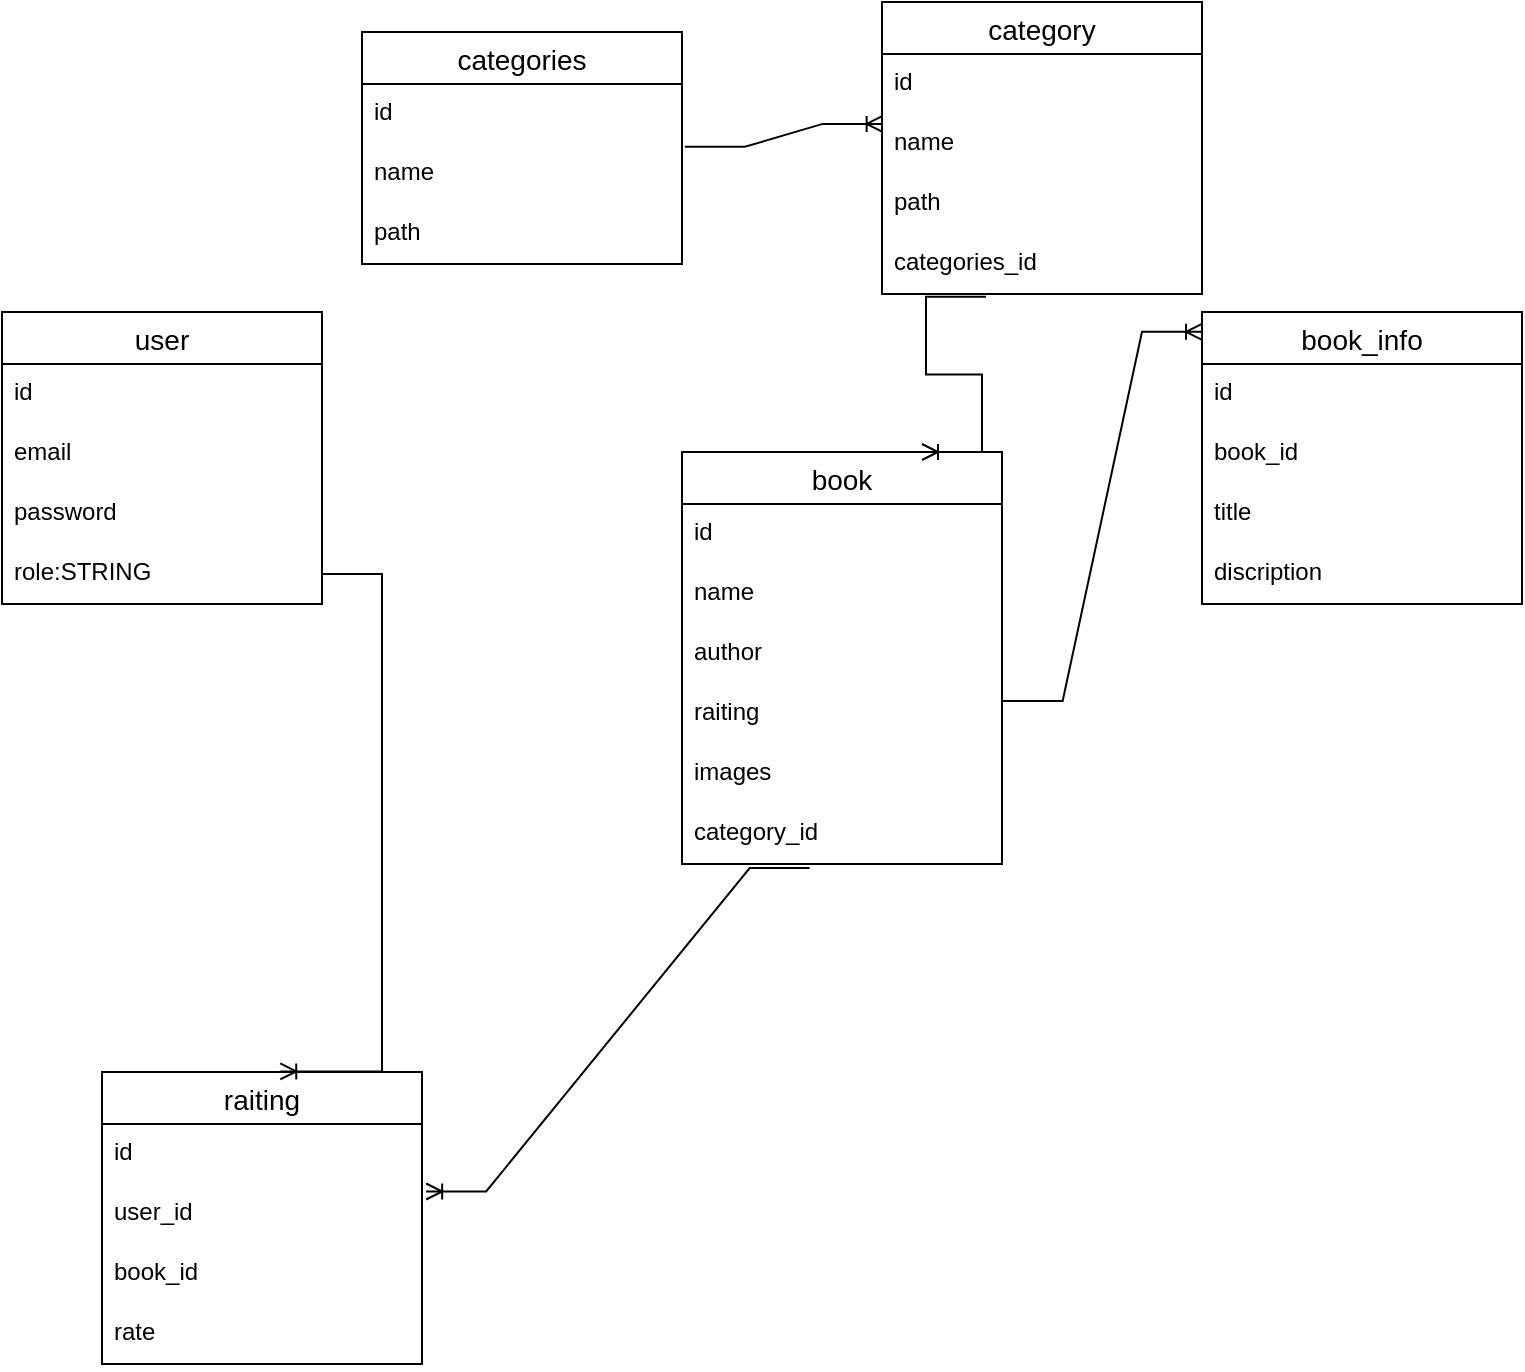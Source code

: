 <mxfile version="20.8.23" type="device"><diagram name="Страница 1" id="TYGup7X4miLCu71sXRiR"><mxGraphModel dx="1035" dy="532" grid="1" gridSize="10" guides="1" tooltips="1" connect="1" arrows="1" fold="1" page="1" pageScale="1" pageWidth="827" pageHeight="1169" math="0" shadow="0"><root><mxCell id="0"/><mxCell id="1" parent="0"/><mxCell id="YhBskUAjMxSNKpR6Pi0d-1" value="user" style="swimlane;fontStyle=0;childLayout=stackLayout;horizontal=1;startSize=26;horizontalStack=0;resizeParent=1;resizeParentMax=0;resizeLast=0;collapsible=1;marginBottom=0;align=center;fontSize=14;" parent="1" vertex="1"><mxGeometry x="160" y="160" width="160" height="146" as="geometry"/></mxCell><mxCell id="YhBskUAjMxSNKpR6Pi0d-2" value="id" style="text;strokeColor=none;fillColor=none;spacingLeft=4;spacingRight=4;overflow=hidden;rotatable=0;points=[[0,0.5],[1,0.5]];portConstraint=eastwest;fontSize=12;" parent="YhBskUAjMxSNKpR6Pi0d-1" vertex="1"><mxGeometry y="26" width="160" height="30" as="geometry"/></mxCell><mxCell id="YhBskUAjMxSNKpR6Pi0d-3" value="email" style="text;strokeColor=none;fillColor=none;spacingLeft=4;spacingRight=4;overflow=hidden;rotatable=0;points=[[0,0.5],[1,0.5]];portConstraint=eastwest;fontSize=12;" parent="YhBskUAjMxSNKpR6Pi0d-1" vertex="1"><mxGeometry y="56" width="160" height="30" as="geometry"/></mxCell><mxCell id="YhBskUAjMxSNKpR6Pi0d-4" value="password" style="text;strokeColor=none;fillColor=none;spacingLeft=4;spacingRight=4;overflow=hidden;rotatable=0;points=[[0,0.5],[1,0.5]];portConstraint=eastwest;fontSize=12;" parent="YhBskUAjMxSNKpR6Pi0d-1" vertex="1"><mxGeometry y="86" width="160" height="30" as="geometry"/></mxCell><mxCell id="YhBskUAjMxSNKpR6Pi0d-5" value="role:STRING" style="text;strokeColor=none;fillColor=none;spacingLeft=4;spacingRight=4;overflow=hidden;rotatable=0;points=[[0,0.5],[1,0.5]];portConstraint=eastwest;fontSize=12;" parent="YhBskUAjMxSNKpR6Pi0d-1" vertex="1"><mxGeometry y="116" width="160" height="30" as="geometry"/></mxCell><mxCell id="YhBskUAjMxSNKpR6Pi0d-7" value="book" style="swimlane;fontStyle=0;childLayout=stackLayout;horizontal=1;startSize=26;horizontalStack=0;resizeParent=1;resizeParentMax=0;resizeLast=0;collapsible=1;marginBottom=0;align=center;fontSize=14;" parent="1" vertex="1"><mxGeometry x="500" y="230" width="160" height="206" as="geometry"/></mxCell><mxCell id="YhBskUAjMxSNKpR6Pi0d-8" value="id" style="text;strokeColor=none;fillColor=none;spacingLeft=4;spacingRight=4;overflow=hidden;rotatable=0;points=[[0,0.5],[1,0.5]];portConstraint=eastwest;fontSize=12;" parent="YhBskUAjMxSNKpR6Pi0d-7" vertex="1"><mxGeometry y="26" width="160" height="30" as="geometry"/></mxCell><mxCell id="YhBskUAjMxSNKpR6Pi0d-9" value="name" style="text;strokeColor=none;fillColor=none;spacingLeft=4;spacingRight=4;overflow=hidden;rotatable=0;points=[[0,0.5],[1,0.5]];portConstraint=eastwest;fontSize=12;" parent="YhBskUAjMxSNKpR6Pi0d-7" vertex="1"><mxGeometry y="56" width="160" height="30" as="geometry"/></mxCell><mxCell id="YhBskUAjMxSNKpR6Pi0d-10" value="author" style="text;strokeColor=none;fillColor=none;spacingLeft=4;spacingRight=4;overflow=hidden;rotatable=0;points=[[0,0.5],[1,0.5]];portConstraint=eastwest;fontSize=12;" parent="YhBskUAjMxSNKpR6Pi0d-7" vertex="1"><mxGeometry y="86" width="160" height="30" as="geometry"/></mxCell><mxCell id="YhBskUAjMxSNKpR6Pi0d-12" value="raiting" style="text;strokeColor=none;fillColor=none;spacingLeft=4;spacingRight=4;overflow=hidden;rotatable=0;points=[[0,0.5],[1,0.5]];portConstraint=eastwest;fontSize=12;" parent="YhBskUAjMxSNKpR6Pi0d-7" vertex="1"><mxGeometry y="116" width="160" height="30" as="geometry"/></mxCell><mxCell id="20Ufd6EmBjZNeOWNx65H-1" value="images" style="text;strokeColor=none;fillColor=none;spacingLeft=4;spacingRight=4;overflow=hidden;rotatable=0;points=[[0,0.5],[1,0.5]];portConstraint=eastwest;fontSize=12;" vertex="1" parent="YhBskUAjMxSNKpR6Pi0d-7"><mxGeometry y="146" width="160" height="30" as="geometry"/></mxCell><mxCell id="YhBskUAjMxSNKpR6Pi0d-11" value="category_id&#10;" style="text;strokeColor=none;fillColor=none;spacingLeft=4;spacingRight=4;overflow=hidden;rotatable=0;points=[[0,0.5],[1,0.5]];portConstraint=eastwest;fontSize=12;" parent="YhBskUAjMxSNKpR6Pi0d-7" vertex="1"><mxGeometry y="176" width="160" height="30" as="geometry"/></mxCell><mxCell id="20Ufd6EmBjZNeOWNx65H-2" value="categories" style="swimlane;fontStyle=0;childLayout=stackLayout;horizontal=1;startSize=26;horizontalStack=0;resizeParent=1;resizeParentMax=0;resizeLast=0;collapsible=1;marginBottom=0;align=center;fontSize=14;" vertex="1" parent="1"><mxGeometry x="340" y="20" width="160" height="116" as="geometry"/></mxCell><mxCell id="20Ufd6EmBjZNeOWNx65H-4" value="id" style="text;strokeColor=none;fillColor=none;spacingLeft=4;spacingRight=4;overflow=hidden;rotatable=0;points=[[0,0.5],[1,0.5]];portConstraint=eastwest;fontSize=12;" vertex="1" parent="20Ufd6EmBjZNeOWNx65H-2"><mxGeometry y="26" width="160" height="30" as="geometry"/></mxCell><mxCell id="20Ufd6EmBjZNeOWNx65H-3" value="name" style="text;strokeColor=none;fillColor=none;spacingLeft=4;spacingRight=4;overflow=hidden;rotatable=0;points=[[0,0.5],[1,0.5]];portConstraint=eastwest;fontSize=12;" vertex="1" parent="20Ufd6EmBjZNeOWNx65H-2"><mxGeometry y="56" width="160" height="30" as="geometry"/></mxCell><mxCell id="20Ufd6EmBjZNeOWNx65H-5" value="path" style="text;strokeColor=none;fillColor=none;spacingLeft=4;spacingRight=4;overflow=hidden;rotatable=0;points=[[0,0.5],[1,0.5]];portConstraint=eastwest;fontSize=12;" vertex="1" parent="20Ufd6EmBjZNeOWNx65H-2"><mxGeometry y="86" width="160" height="30" as="geometry"/></mxCell><mxCell id="20Ufd6EmBjZNeOWNx65H-8" value="" style="edgeStyle=entityRelationEdgeStyle;fontSize=12;html=1;endArrow=ERoneToMany;rounded=0;exitX=0.325;exitY=1.047;exitDx=0;exitDy=0;exitPerimeter=0;entryX=0.75;entryY=0;entryDx=0;entryDy=0;" edge="1" parent="1" source="20Ufd6EmBjZNeOWNx65H-31" target="YhBskUAjMxSNKpR6Pi0d-7"><mxGeometry width="100" height="100" relative="1" as="geometry"><mxPoint x="367" y="370" as="sourcePoint"/><mxPoint x="530" y="291" as="targetPoint"/></mxGeometry></mxCell><mxCell id="20Ufd6EmBjZNeOWNx65H-12" value="book_info" style="swimlane;fontStyle=0;childLayout=stackLayout;horizontal=1;startSize=26;horizontalStack=0;resizeParent=1;resizeParentMax=0;resizeLast=0;collapsible=1;marginBottom=0;align=center;fontSize=14;" vertex="1" parent="1"><mxGeometry x="760" y="160" width="160" height="146" as="geometry"/></mxCell><mxCell id="20Ufd6EmBjZNeOWNx65H-13" value="id" style="text;strokeColor=none;fillColor=none;spacingLeft=4;spacingRight=4;overflow=hidden;rotatable=0;points=[[0,0.5],[1,0.5]];portConstraint=eastwest;fontSize=12;" vertex="1" parent="20Ufd6EmBjZNeOWNx65H-12"><mxGeometry y="26" width="160" height="30" as="geometry"/></mxCell><mxCell id="20Ufd6EmBjZNeOWNx65H-14" value="book_id" style="text;strokeColor=none;fillColor=none;spacingLeft=4;spacingRight=4;overflow=hidden;rotatable=0;points=[[0,0.5],[1,0.5]];portConstraint=eastwest;fontSize=12;" vertex="1" parent="20Ufd6EmBjZNeOWNx65H-12"><mxGeometry y="56" width="160" height="30" as="geometry"/></mxCell><mxCell id="20Ufd6EmBjZNeOWNx65H-15" value="title" style="text;strokeColor=none;fillColor=none;spacingLeft=4;spacingRight=4;overflow=hidden;rotatable=0;points=[[0,0.5],[1,0.5]];portConstraint=eastwest;fontSize=12;" vertex="1" parent="20Ufd6EmBjZNeOWNx65H-12"><mxGeometry y="86" width="160" height="30" as="geometry"/></mxCell><mxCell id="20Ufd6EmBjZNeOWNx65H-16" value="discription" style="text;strokeColor=none;fillColor=none;spacingLeft=4;spacingRight=4;overflow=hidden;rotatable=0;points=[[0,0.5],[1,0.5]];portConstraint=eastwest;fontSize=12;" vertex="1" parent="20Ufd6EmBjZNeOWNx65H-12"><mxGeometry y="116" width="160" height="30" as="geometry"/></mxCell><mxCell id="20Ufd6EmBjZNeOWNx65H-17" value="" style="edgeStyle=entityRelationEdgeStyle;fontSize=12;html=1;endArrow=ERoneToMany;rounded=0;exitX=1.002;exitY=0.282;exitDx=0;exitDy=0;exitPerimeter=0;entryX=0;entryY=0.068;entryDx=0;entryDy=0;entryPerimeter=0;" edge="1" parent="1" source="YhBskUAjMxSNKpR6Pi0d-12" target="20Ufd6EmBjZNeOWNx65H-12"><mxGeometry width="100" height="100" relative="1" as="geometry"><mxPoint x="680" y="306" as="sourcePoint"/><mxPoint x="770" y="176" as="targetPoint"/></mxGeometry></mxCell><mxCell id="20Ufd6EmBjZNeOWNx65H-18" value="raiting" style="swimlane;fontStyle=0;childLayout=stackLayout;horizontal=1;startSize=26;horizontalStack=0;resizeParent=1;resizeParentMax=0;resizeLast=0;collapsible=1;marginBottom=0;align=center;fontSize=14;" vertex="1" parent="1"><mxGeometry x="210" y="540" width="160" height="146" as="geometry"/></mxCell><mxCell id="20Ufd6EmBjZNeOWNx65H-19" value="id" style="text;strokeColor=none;fillColor=none;spacingLeft=4;spacingRight=4;overflow=hidden;rotatable=0;points=[[0,0.5],[1,0.5]];portConstraint=eastwest;fontSize=12;" vertex="1" parent="20Ufd6EmBjZNeOWNx65H-18"><mxGeometry y="26" width="160" height="30" as="geometry"/></mxCell><mxCell id="20Ufd6EmBjZNeOWNx65H-20" value="user_id" style="text;strokeColor=none;fillColor=none;spacingLeft=4;spacingRight=4;overflow=hidden;rotatable=0;points=[[0,0.5],[1,0.5]];portConstraint=eastwest;fontSize=12;" vertex="1" parent="20Ufd6EmBjZNeOWNx65H-18"><mxGeometry y="56" width="160" height="30" as="geometry"/></mxCell><mxCell id="20Ufd6EmBjZNeOWNx65H-21" value="book_id" style="text;strokeColor=none;fillColor=none;spacingLeft=4;spacingRight=4;overflow=hidden;rotatable=0;points=[[0,0.5],[1,0.5]];portConstraint=eastwest;fontSize=12;" vertex="1" parent="20Ufd6EmBjZNeOWNx65H-18"><mxGeometry y="86" width="160" height="30" as="geometry"/></mxCell><mxCell id="20Ufd6EmBjZNeOWNx65H-22" value="rate" style="text;strokeColor=none;fillColor=none;spacingLeft=4;spacingRight=4;overflow=hidden;rotatable=0;points=[[0,0.5],[1,0.5]];portConstraint=eastwest;fontSize=12;" vertex="1" parent="20Ufd6EmBjZNeOWNx65H-18"><mxGeometry y="116" width="160" height="30" as="geometry"/></mxCell><mxCell id="20Ufd6EmBjZNeOWNx65H-28" value="category" style="swimlane;fontStyle=0;childLayout=stackLayout;horizontal=1;startSize=26;horizontalStack=0;resizeParent=1;resizeParentMax=0;resizeLast=0;collapsible=1;marginBottom=0;align=center;fontSize=14;" vertex="1" parent="1"><mxGeometry x="600" y="5" width="160" height="146" as="geometry"/></mxCell><mxCell id="20Ufd6EmBjZNeOWNx65H-29" value="id" style="text;strokeColor=none;fillColor=none;spacingLeft=4;spacingRight=4;overflow=hidden;rotatable=0;points=[[0,0.5],[1,0.5]];portConstraint=eastwest;fontSize=12;" vertex="1" parent="20Ufd6EmBjZNeOWNx65H-28"><mxGeometry y="26" width="160" height="30" as="geometry"/></mxCell><mxCell id="20Ufd6EmBjZNeOWNx65H-30" value="name" style="text;strokeColor=none;fillColor=none;spacingLeft=4;spacingRight=4;overflow=hidden;rotatable=0;points=[[0,0.5],[1,0.5]];portConstraint=eastwest;fontSize=12;" vertex="1" parent="20Ufd6EmBjZNeOWNx65H-28"><mxGeometry y="56" width="160" height="30" as="geometry"/></mxCell><mxCell id="20Ufd6EmBjZNeOWNx65H-36" value="path" style="text;strokeColor=none;fillColor=none;spacingLeft=4;spacingRight=4;overflow=hidden;rotatable=0;points=[[0,0.5],[1,0.5]];portConstraint=eastwest;fontSize=12;" vertex="1" parent="20Ufd6EmBjZNeOWNx65H-28"><mxGeometry y="86" width="160" height="30" as="geometry"/></mxCell><mxCell id="20Ufd6EmBjZNeOWNx65H-31" value="categories_id" style="text;strokeColor=none;fillColor=none;spacingLeft=4;spacingRight=4;overflow=hidden;rotatable=0;points=[[0,0.5],[1,0.5]];portConstraint=eastwest;fontSize=12;" vertex="1" parent="20Ufd6EmBjZNeOWNx65H-28"><mxGeometry y="116" width="160" height="30" as="geometry"/></mxCell><mxCell id="20Ufd6EmBjZNeOWNx65H-32" value="" style="edgeStyle=entityRelationEdgeStyle;fontSize=12;html=1;endArrow=ERoneToMany;rounded=0;entryX=0.002;entryY=0.165;entryDx=0;entryDy=0;entryPerimeter=0;exitX=1.009;exitY=0.047;exitDx=0;exitDy=0;exitPerimeter=0;" edge="1" parent="1" source="20Ufd6EmBjZNeOWNx65H-3" target="20Ufd6EmBjZNeOWNx65H-30"><mxGeometry width="100" height="100" relative="1" as="geometry"><mxPoint x="380" y="190" as="sourcePoint"/><mxPoint x="480" y="90" as="targetPoint"/></mxGeometry></mxCell><mxCell id="20Ufd6EmBjZNeOWNx65H-34" value="" style="edgeStyle=entityRelationEdgeStyle;fontSize=12;html=1;endArrow=ERoneToMany;rounded=0;entryX=0.557;entryY=-0.002;entryDx=0;entryDy=0;entryPerimeter=0;" edge="1" parent="1" source="YhBskUAjMxSNKpR6Pi0d-5" target="20Ufd6EmBjZNeOWNx65H-18"><mxGeometry width="100" height="100" relative="1" as="geometry"><mxPoint x="320" y="250" as="sourcePoint"/><mxPoint x="480" y="330" as="targetPoint"/></mxGeometry></mxCell><mxCell id="20Ufd6EmBjZNeOWNx65H-35" value="" style="edgeStyle=entityRelationEdgeStyle;fontSize=12;html=1;endArrow=ERoneToMany;rounded=0;exitX=0.399;exitY=1.067;exitDx=0;exitDy=0;exitPerimeter=0;entryX=1.013;entryY=0.125;entryDx=0;entryDy=0;entryPerimeter=0;" edge="1" parent="1" source="YhBskUAjMxSNKpR6Pi0d-11" target="20Ufd6EmBjZNeOWNx65H-20"><mxGeometry width="100" height="100" relative="1" as="geometry"><mxPoint x="380" y="550" as="sourcePoint"/><mxPoint x="480" y="450" as="targetPoint"/></mxGeometry></mxCell></root></mxGraphModel></diagram></mxfile>